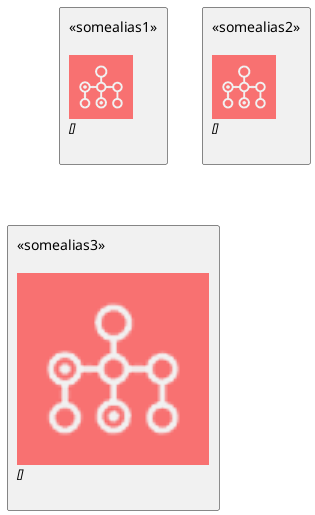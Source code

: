 {
  "sha1": "zn7mr5c1qofwqndotosqtys4o0ide4",
  "insertion": {
    "when": "2024-06-04T17:28:47.066Z",
    "user": "plantuml@gmail.com"
  }
}
@startuml
'all sprites in a category would be included in an all.puml file for that category
'==================================================================================================

'create equivalent of icons shown here https://github.com/awslabs/aws-icons-for-plantuml
sprite $Batch [64x64/16z] {
xLQ7bjim30CdzFzVtEV1iErPkJpT7iYm5aWDKERujFZ5Bp8YkSvM011VfMzSDy2Mw1JidbCGAtmllmbPuIkoImjyGUsyBV4LV95_Xny50bpW4uTRAjOKu81b
Xa0vbX3OKFG5C0IMNLyxXA_3PvW5hqHSOFBP_Ovk4036hYi0pJdTCgqD6A0g4FQ0hOwygxSikGOanw11AuvtomxXjNiRDECmn21xxTkJP0N4tdy1Gmu5T2GW
6ygFL_sqbx3NvA_FVtt_ri_F1CZNra-10TpNhvVr2KGcyVCOdoBySlpv-jC1ZSVveO36_Fwb0UASqGqG0QpfJgP2Eo60u59-fLVozhhdNk2WTeDpq2O6AAL_
uV7KGPNO2lya17gz1pMiD1VmFNH9IBLNe3xA3q07eNsMy_WdXESwU4jRmddEk-FUuPFjjthiqAEGVUz8rlqmsK1nhtYlklvp7vWRfka0jUNITUdTzgxFyzLx
-Ikh_YdmYr_y0G
}


' We define 1 or more sprite decorators in stdlib
'---------------------------------------------------
!unquoted procedure $SpriteDecorator($MySprite, $alias, $description="", $label="", $technology="", $scale=1, $colour="red")

rectangle $alias as "
<<$alias>>
$label
<color:$colour><$MySprite*$scale></color>
//<size:12>[$technology]</size>//

  $description"
!endprocedure

'stdlib macros pass the sprite to the decorator - and the other parameters
'all this would happen in an all.puml file per sprite category
'==================================================================================================
!unquoted procedure $BATCH($alias, $description="", $label="", $technology="", $scale=1, $colour="red")
$SpriteDecorator($Batch, $alias, $description, $label, $technology, $scale, $colour)
!endprocedure


' First call: we call directly "$SpriteDecorator"
$SpriteDecorator("$Batch", "somealias1")

' Second call: we dynamically call "$SpriteDecorator"
'I dynamically create the name of the procedure to be called:

!$dyn = "$Sprite"+ "Decorator"

' The first argument of %invoke_procedure if the name of the real procedure to be called.
' Other arguments are passed to the called procedure - $SpriteDecorator in that case.
%invoke_procedure($dyn, "$Batch", "somealias2")

' Right now it does NOT work with "named arguments" with last official release.
' But I just fixed this in last beta http://beta.plantuml.net/plantuml.jar
%invoke_procedure($dyn, "$Batch", "somealias3", $scale=3)


'if this works, then can add named arguments
@enduml
